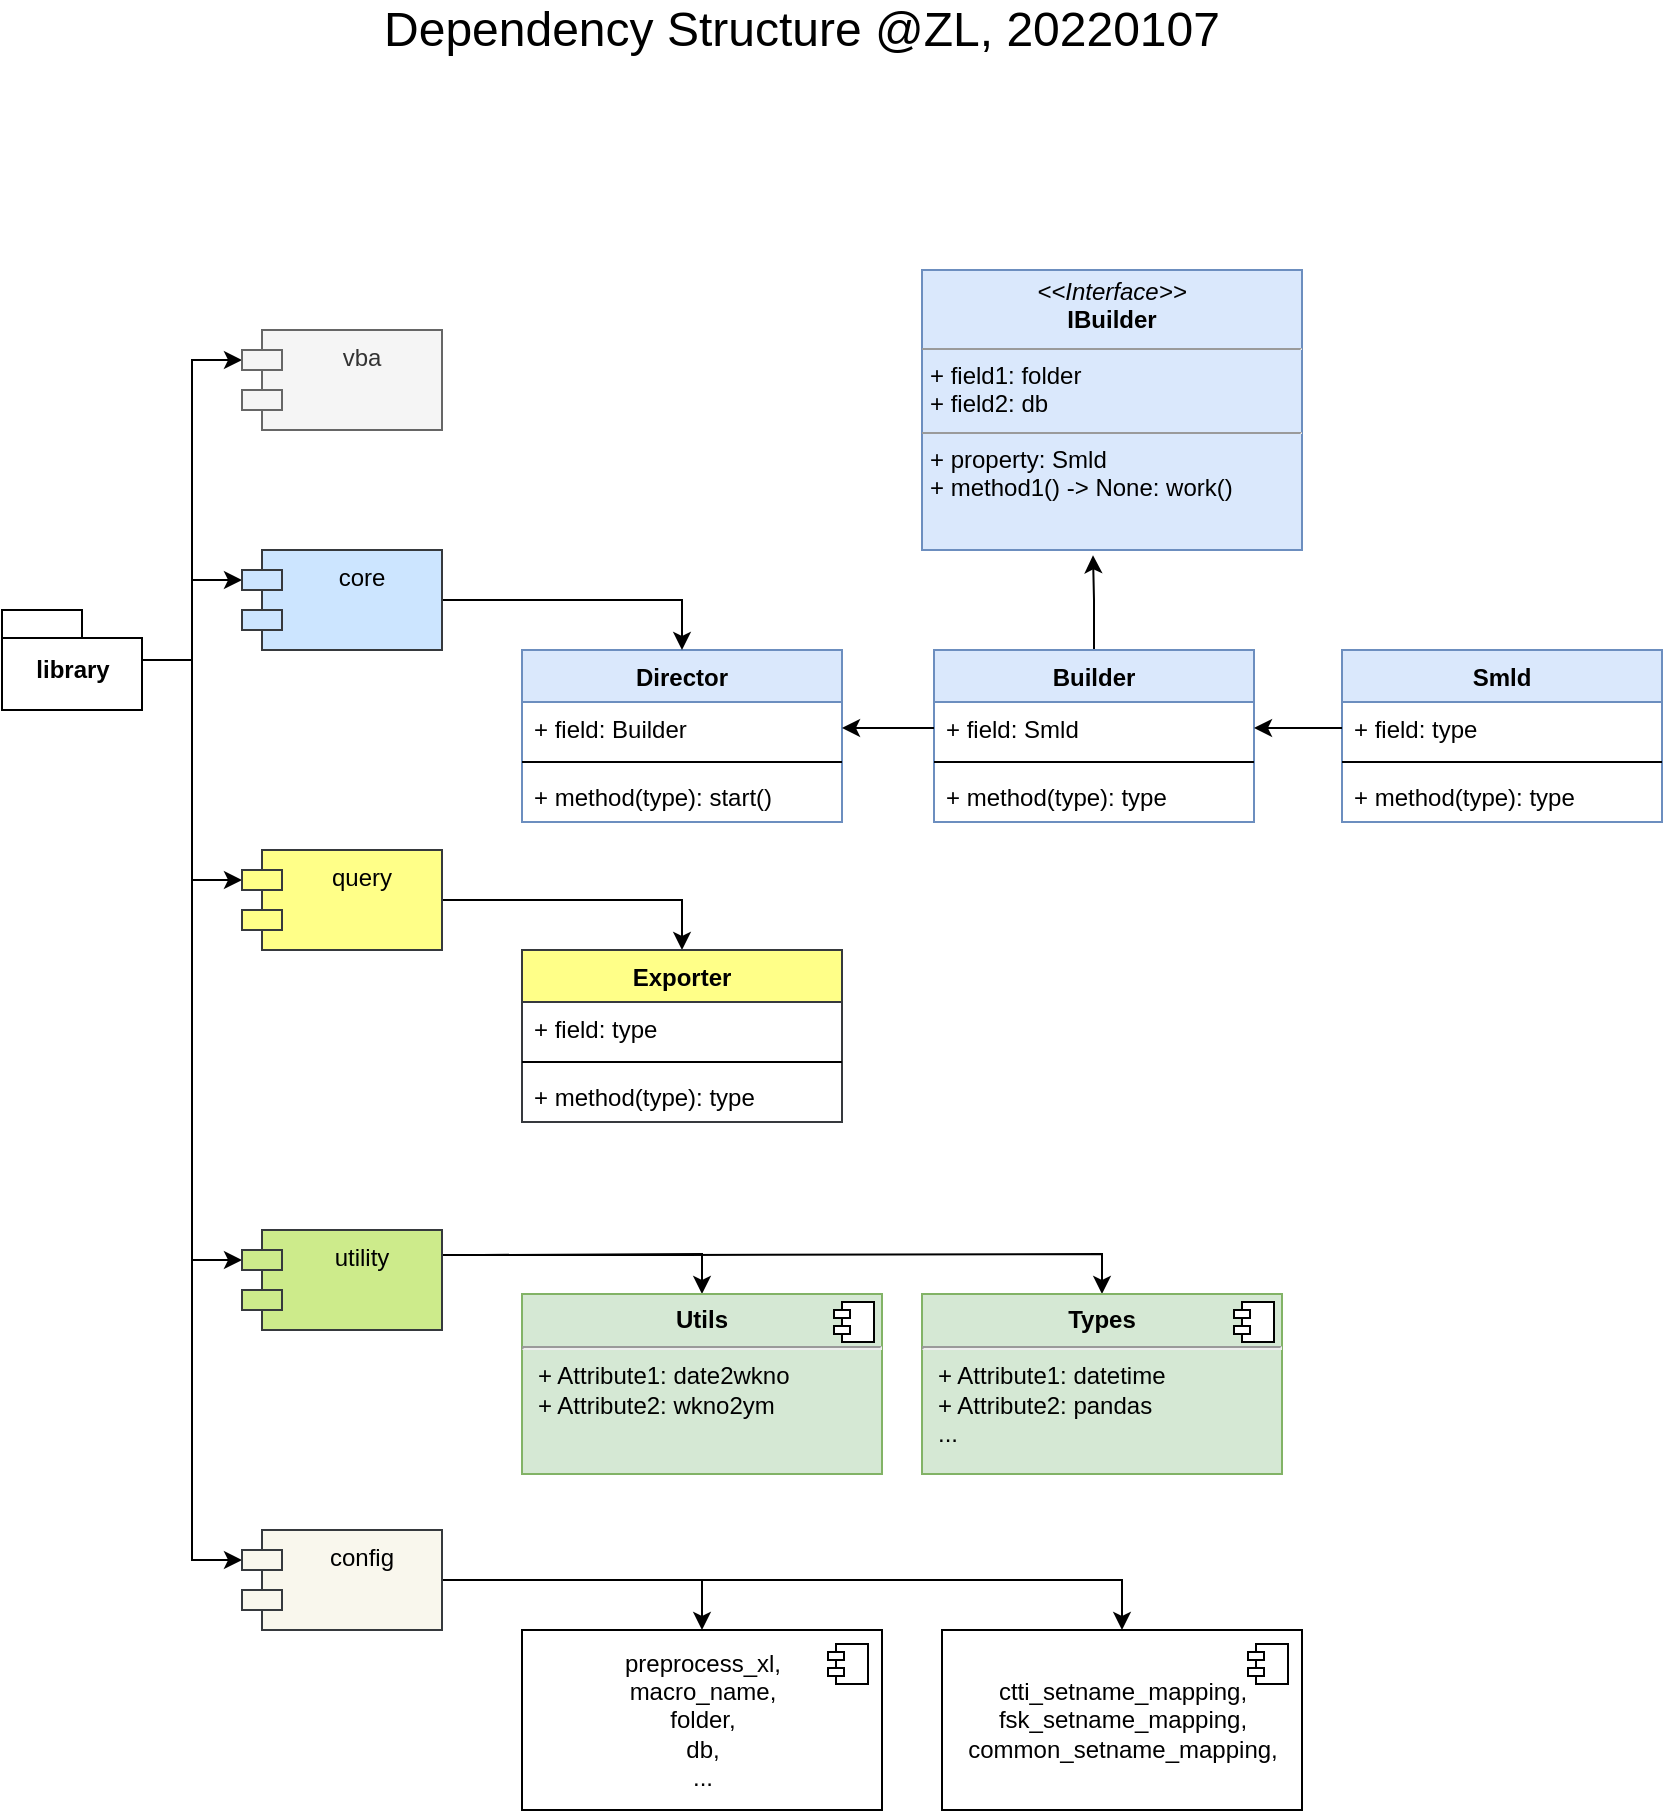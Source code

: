 <mxfile version="16.0.3" type="device"><diagram id="U2sKNmbt91ePbZbEDfSm" name="Page-1"><mxGraphModel dx="1542" dy="820" grid="1" gridSize="10" guides="1" tooltips="1" connect="1" arrows="1" fold="1" page="1" pageScale="1" pageWidth="850" pageHeight="1100" math="0" shadow="0"><root><mxCell id="0"/><mxCell id="1" parent="0"/><mxCell id="zUZHmYPvWfotYNSnRqVh-3" value="Director" style="swimlane;fontStyle=1;align=center;verticalAlign=top;childLayout=stackLayout;horizontal=1;startSize=26;horizontalStack=0;resizeParent=1;resizeParentMax=0;resizeLast=0;collapsible=1;marginBottom=0;fillColor=#dae8fc;strokeColor=#6c8ebf;" vertex="1" parent="1"><mxGeometry x="270" y="355" width="160" height="86" as="geometry"/></mxCell><mxCell id="zUZHmYPvWfotYNSnRqVh-4" value="+ field: Builder" style="text;strokeColor=none;fillColor=none;align=left;verticalAlign=top;spacingLeft=4;spacingRight=4;overflow=hidden;rotatable=0;points=[[0,0.5],[1,0.5]];portConstraint=eastwest;" vertex="1" parent="zUZHmYPvWfotYNSnRqVh-3"><mxGeometry y="26" width="160" height="26" as="geometry"/></mxCell><mxCell id="zUZHmYPvWfotYNSnRqVh-5" value="" style="line;strokeWidth=1;fillColor=none;align=left;verticalAlign=middle;spacingTop=-1;spacingLeft=3;spacingRight=3;rotatable=0;labelPosition=right;points=[];portConstraint=eastwest;" vertex="1" parent="zUZHmYPvWfotYNSnRqVh-3"><mxGeometry y="52" width="160" height="8" as="geometry"/></mxCell><mxCell id="zUZHmYPvWfotYNSnRqVh-6" value="+ method(type): start()" style="text;strokeColor=none;fillColor=none;align=left;verticalAlign=top;spacingLeft=4;spacingRight=4;overflow=hidden;rotatable=0;points=[[0,0.5],[1,0.5]];portConstraint=eastwest;" vertex="1" parent="zUZHmYPvWfotYNSnRqVh-3"><mxGeometry y="60" width="160" height="26" as="geometry"/></mxCell><mxCell id="zUZHmYPvWfotYNSnRqVh-46" style="edgeStyle=orthogonalEdgeStyle;rounded=0;orthogonalLoop=1;jettySize=auto;html=1;entryX=0;entryY=0;entryDx=0;entryDy=15;entryPerimeter=0;" edge="1" parent="1" source="zUZHmYPvWfotYNSnRqVh-7" target="zUZHmYPvWfotYNSnRqVh-9"><mxGeometry relative="1" as="geometry"/></mxCell><mxCell id="zUZHmYPvWfotYNSnRqVh-47" style="edgeStyle=orthogonalEdgeStyle;rounded=0;orthogonalLoop=1;jettySize=auto;html=1;entryX=0;entryY=0;entryDx=0;entryDy=15;entryPerimeter=0;" edge="1" parent="1" source="zUZHmYPvWfotYNSnRqVh-7" target="zUZHmYPvWfotYNSnRqVh-8"><mxGeometry relative="1" as="geometry"/></mxCell><mxCell id="zUZHmYPvWfotYNSnRqVh-48" style="edgeStyle=orthogonalEdgeStyle;rounded=0;orthogonalLoop=1;jettySize=auto;html=1;entryX=0;entryY=0;entryDx=0;entryDy=15;entryPerimeter=0;" edge="1" parent="1" source="zUZHmYPvWfotYNSnRqVh-7" target="zUZHmYPvWfotYNSnRqVh-10"><mxGeometry relative="1" as="geometry"/></mxCell><mxCell id="zUZHmYPvWfotYNSnRqVh-49" style="edgeStyle=orthogonalEdgeStyle;rounded=0;orthogonalLoop=1;jettySize=auto;html=1;entryX=0;entryY=0;entryDx=0;entryDy=15;entryPerimeter=0;" edge="1" parent="1" source="zUZHmYPvWfotYNSnRqVh-7" target="zUZHmYPvWfotYNSnRqVh-22"><mxGeometry relative="1" as="geometry"/></mxCell><mxCell id="zUZHmYPvWfotYNSnRqVh-50" style="edgeStyle=orthogonalEdgeStyle;rounded=0;orthogonalLoop=1;jettySize=auto;html=1;entryX=0;entryY=0;entryDx=0;entryDy=15;entryPerimeter=0;" edge="1" parent="1" source="zUZHmYPvWfotYNSnRqVh-7" target="zUZHmYPvWfotYNSnRqVh-11"><mxGeometry relative="1" as="geometry"/></mxCell><mxCell id="zUZHmYPvWfotYNSnRqVh-7" value="library" style="shape=folder;fontStyle=1;spacingTop=10;tabWidth=40;tabHeight=14;tabPosition=left;html=1;" vertex="1" parent="1"><mxGeometry x="10" y="335" width="70" height="50" as="geometry"/></mxCell><mxCell id="zUZHmYPvWfotYNSnRqVh-58" style="edgeStyle=orthogonalEdgeStyle;rounded=0;orthogonalLoop=1;jettySize=auto;html=1;entryX=0.5;entryY=0;entryDx=0;entryDy=0;" edge="1" parent="1" source="zUZHmYPvWfotYNSnRqVh-8" target="zUZHmYPvWfotYNSnRqVh-3"><mxGeometry relative="1" as="geometry"/></mxCell><mxCell id="zUZHmYPvWfotYNSnRqVh-8" value="core" style="shape=module;align=left;spacingLeft=20;align=center;verticalAlign=top;fillColor=#cce5ff;strokeColor=#36393d;" vertex="1" parent="1"><mxGeometry x="130" y="305" width="100" height="50" as="geometry"/></mxCell><mxCell id="zUZHmYPvWfotYNSnRqVh-9" value="vba" style="shape=module;align=left;spacingLeft=20;align=center;verticalAlign=top;fillColor=#f5f5f5;fontColor=#333333;strokeColor=#666666;" vertex="1" parent="1"><mxGeometry x="130" y="195" width="100" height="50" as="geometry"/></mxCell><mxCell id="zUZHmYPvWfotYNSnRqVh-57" style="edgeStyle=orthogonalEdgeStyle;rounded=0;orthogonalLoop=1;jettySize=auto;html=1;entryX=0.5;entryY=0;entryDx=0;entryDy=0;" edge="1" parent="1" source="zUZHmYPvWfotYNSnRqVh-10" target="zUZHmYPvWfotYNSnRqVh-31"><mxGeometry relative="1" as="geometry"/></mxCell><mxCell id="zUZHmYPvWfotYNSnRqVh-10" value="query" style="shape=module;align=left;spacingLeft=20;align=center;verticalAlign=top;fillColor=#ffff88;strokeColor=#36393d;" vertex="1" parent="1"><mxGeometry x="130" y="455" width="100" height="50" as="geometry"/></mxCell><mxCell id="zUZHmYPvWfotYNSnRqVh-56" style="edgeStyle=orthogonalEdgeStyle;rounded=0;orthogonalLoop=1;jettySize=auto;html=1;entryX=0.5;entryY=0;entryDx=0;entryDy=0;" edge="1" parent="1" source="zUZHmYPvWfotYNSnRqVh-11" target="zUZHmYPvWfotYNSnRqVh-35"><mxGeometry relative="1" as="geometry"/></mxCell><mxCell id="zUZHmYPvWfotYNSnRqVh-61" style="edgeStyle=orthogonalEdgeStyle;rounded=0;orthogonalLoop=1;jettySize=auto;html=1;entryX=0.5;entryY=0;entryDx=0;entryDy=0;" edge="1" parent="1" source="zUZHmYPvWfotYNSnRqVh-11" target="zUZHmYPvWfotYNSnRqVh-59"><mxGeometry relative="1" as="geometry"/></mxCell><mxCell id="zUZHmYPvWfotYNSnRqVh-11" value="config" style="shape=module;align=left;spacingLeft=20;align=center;verticalAlign=top;fillColor=#f9f7ed;strokeColor=#36393d;" vertex="1" parent="1"><mxGeometry x="130" y="795" width="100" height="50" as="geometry"/></mxCell><mxCell id="zUZHmYPvWfotYNSnRqVh-24" style="edgeStyle=orthogonalEdgeStyle;rounded=0;orthogonalLoop=1;jettySize=auto;html=1;entryX=0.45;entryY=1.019;entryDx=0;entryDy=0;entryPerimeter=0;" edge="1" parent="1" source="zUZHmYPvWfotYNSnRqVh-13" target="zUZHmYPvWfotYNSnRqVh-21"><mxGeometry relative="1" as="geometry"/></mxCell><mxCell id="zUZHmYPvWfotYNSnRqVh-13" value="Builder" style="swimlane;fontStyle=1;align=center;verticalAlign=top;childLayout=stackLayout;horizontal=1;startSize=26;horizontalStack=0;resizeParent=1;resizeParentMax=0;resizeLast=0;collapsible=1;marginBottom=0;fillColor=#dae8fc;strokeColor=#6c8ebf;" vertex="1" parent="1"><mxGeometry x="476" y="355" width="160" height="86" as="geometry"/></mxCell><mxCell id="zUZHmYPvWfotYNSnRqVh-14" value="+ field: Smld" style="text;strokeColor=none;fillColor=none;align=left;verticalAlign=top;spacingLeft=4;spacingRight=4;overflow=hidden;rotatable=0;points=[[0,0.5],[1,0.5]];portConstraint=eastwest;" vertex="1" parent="zUZHmYPvWfotYNSnRqVh-13"><mxGeometry y="26" width="160" height="26" as="geometry"/></mxCell><mxCell id="zUZHmYPvWfotYNSnRqVh-15" value="" style="line;strokeWidth=1;fillColor=none;align=left;verticalAlign=middle;spacingTop=-1;spacingLeft=3;spacingRight=3;rotatable=0;labelPosition=right;points=[];portConstraint=eastwest;" vertex="1" parent="zUZHmYPvWfotYNSnRqVh-13"><mxGeometry y="52" width="160" height="8" as="geometry"/></mxCell><mxCell id="zUZHmYPvWfotYNSnRqVh-16" value="+ method(type): type" style="text;strokeColor=none;fillColor=none;align=left;verticalAlign=top;spacingLeft=4;spacingRight=4;overflow=hidden;rotatable=0;points=[[0,0.5],[1,0.5]];portConstraint=eastwest;" vertex="1" parent="zUZHmYPvWfotYNSnRqVh-13"><mxGeometry y="60" width="160" height="26" as="geometry"/></mxCell><mxCell id="zUZHmYPvWfotYNSnRqVh-17" value="Smld" style="swimlane;fontStyle=1;align=center;verticalAlign=top;childLayout=stackLayout;horizontal=1;startSize=26;horizontalStack=0;resizeParent=1;resizeParentMax=0;resizeLast=0;collapsible=1;marginBottom=0;fillColor=#dae8fc;strokeColor=#6c8ebf;" vertex="1" parent="1"><mxGeometry x="680" y="355" width="160" height="86" as="geometry"/></mxCell><mxCell id="zUZHmYPvWfotYNSnRqVh-18" value="+ field: type" style="text;strokeColor=none;fillColor=none;align=left;verticalAlign=top;spacingLeft=4;spacingRight=4;overflow=hidden;rotatable=0;points=[[0,0.5],[1,0.5]];portConstraint=eastwest;" vertex="1" parent="zUZHmYPvWfotYNSnRqVh-17"><mxGeometry y="26" width="160" height="26" as="geometry"/></mxCell><mxCell id="zUZHmYPvWfotYNSnRqVh-19" value="" style="line;strokeWidth=1;fillColor=none;align=left;verticalAlign=middle;spacingTop=-1;spacingLeft=3;spacingRight=3;rotatable=0;labelPosition=right;points=[];portConstraint=eastwest;" vertex="1" parent="zUZHmYPvWfotYNSnRqVh-17"><mxGeometry y="52" width="160" height="8" as="geometry"/></mxCell><mxCell id="zUZHmYPvWfotYNSnRqVh-20" value="+ method(type): type" style="text;strokeColor=none;fillColor=none;align=left;verticalAlign=top;spacingLeft=4;spacingRight=4;overflow=hidden;rotatable=0;points=[[0,0.5],[1,0.5]];portConstraint=eastwest;" vertex="1" parent="zUZHmYPvWfotYNSnRqVh-17"><mxGeometry y="60" width="160" height="26" as="geometry"/></mxCell><mxCell id="zUZHmYPvWfotYNSnRqVh-21" value="&lt;p style=&quot;margin: 0px ; margin-top: 4px ; text-align: center&quot;&gt;&lt;i&gt;&amp;lt;&amp;lt;Interface&amp;gt;&amp;gt;&lt;/i&gt;&lt;br&gt;&lt;b&gt;IBuilder&lt;/b&gt;&lt;/p&gt;&lt;hr size=&quot;1&quot;&gt;&lt;p style=&quot;margin: 0px ; margin-left: 4px&quot;&gt;+ field1: folder&lt;br&gt;&lt;/p&gt;&lt;p style=&quot;margin: 0px ; margin-left: 4px&quot;&gt;+ field2: db&lt;/p&gt;&lt;hr size=&quot;1&quot;&gt;&lt;p style=&quot;margin: 0px ; margin-left: 4px&quot;&gt;+ property: Smld&lt;/p&gt;&lt;p style=&quot;margin: 0px ; margin-left: 4px&quot;&gt;+ method1() -&amp;gt; None: work()&lt;/p&gt;" style="verticalAlign=top;align=left;overflow=fill;fontSize=12;fontFamily=Helvetica;html=1;fillColor=#dae8fc;strokeColor=#6c8ebf;" vertex="1" parent="1"><mxGeometry x="470" y="165" width="190" height="140" as="geometry"/></mxCell><mxCell id="zUZHmYPvWfotYNSnRqVh-53" style="edgeStyle=orthogonalEdgeStyle;rounded=0;orthogonalLoop=1;jettySize=auto;html=1;entryX=0.5;entryY=0;entryDx=0;entryDy=0;exitX=1;exitY=0.25;exitDx=0;exitDy=0;" edge="1" parent="1" source="zUZHmYPvWfotYNSnRqVh-22" target="zUZHmYPvWfotYNSnRqVh-29"><mxGeometry relative="1" as="geometry"/></mxCell><mxCell id="zUZHmYPvWfotYNSnRqVh-55" style="edgeStyle=orthogonalEdgeStyle;rounded=0;orthogonalLoop=1;jettySize=auto;html=1;exitX=1;exitY=0.25;exitDx=0;exitDy=0;entryX=0.5;entryY=0;entryDx=0;entryDy=0;" edge="1" parent="1" source="zUZHmYPvWfotYNSnRqVh-22" target="zUZHmYPvWfotYNSnRqVh-27"><mxGeometry relative="1" as="geometry"/></mxCell><mxCell id="zUZHmYPvWfotYNSnRqVh-22" value="utility" style="shape=module;align=left;spacingLeft=20;align=center;verticalAlign=top;fillColor=#cdeb8b;strokeColor=#36393d;" vertex="1" parent="1"><mxGeometry x="130" y="645" width="100" height="50" as="geometry"/></mxCell><mxCell id="zUZHmYPvWfotYNSnRqVh-25" style="edgeStyle=orthogonalEdgeStyle;rounded=0;orthogonalLoop=1;jettySize=auto;html=1;entryX=1;entryY=0.5;entryDx=0;entryDy=0;" edge="1" parent="1" source="zUZHmYPvWfotYNSnRqVh-18" target="zUZHmYPvWfotYNSnRqVh-14"><mxGeometry relative="1" as="geometry"/></mxCell><mxCell id="zUZHmYPvWfotYNSnRqVh-26" style="edgeStyle=orthogonalEdgeStyle;rounded=0;orthogonalLoop=1;jettySize=auto;html=1;exitX=0;exitY=0.5;exitDx=0;exitDy=0;entryX=1;entryY=0.5;entryDx=0;entryDy=0;" edge="1" parent="1" source="zUZHmYPvWfotYNSnRqVh-14" target="zUZHmYPvWfotYNSnRqVh-4"><mxGeometry relative="1" as="geometry"/></mxCell><mxCell id="zUZHmYPvWfotYNSnRqVh-27" value="&lt;p style=&quot;margin: 0px ; margin-top: 6px ; text-align: center&quot;&gt;&lt;b&gt;Utils&lt;/b&gt;&lt;/p&gt;&lt;hr&gt;&lt;p style=&quot;margin: 0px ; margin-left: 8px&quot;&gt;+ Attribute1: date2wkno&lt;/p&gt;&lt;p style=&quot;margin: 0px ; margin-left: 8px&quot;&gt;+ Attribute2: wkno2ym&lt;/p&gt;" style="align=left;overflow=fill;html=1;dropTarget=0;fillColor=#d5e8d4;strokeColor=#82b366;" vertex="1" parent="1"><mxGeometry x="270" y="677" width="180" height="90" as="geometry"/></mxCell><mxCell id="zUZHmYPvWfotYNSnRqVh-28" value="" style="shape=component;jettyWidth=8;jettyHeight=4;" vertex="1" parent="zUZHmYPvWfotYNSnRqVh-27"><mxGeometry x="1" width="20" height="20" relative="1" as="geometry"><mxPoint x="-24" y="4" as="offset"/></mxGeometry></mxCell><mxCell id="zUZHmYPvWfotYNSnRqVh-29" value="&lt;p style=&quot;margin: 0px ; margin-top: 6px ; text-align: center&quot;&gt;&lt;b&gt;Types&lt;/b&gt;&lt;/p&gt;&lt;hr&gt;&lt;p style=&quot;margin: 0px ; margin-left: 8px&quot;&gt;+ Attribute1: datetime&lt;br&gt;+ Attribute2: pandas&lt;/p&gt;&lt;p style=&quot;margin: 0px ; margin-left: 8px&quot;&gt;...&lt;/p&gt;" style="align=left;overflow=fill;html=1;dropTarget=0;fillColor=#d5e8d4;strokeColor=#82b366;" vertex="1" parent="1"><mxGeometry x="470" y="677" width="180" height="90" as="geometry"/></mxCell><mxCell id="zUZHmYPvWfotYNSnRqVh-30" value="" style="shape=component;jettyWidth=8;jettyHeight=4;" vertex="1" parent="zUZHmYPvWfotYNSnRqVh-29"><mxGeometry x="1" width="20" height="20" relative="1" as="geometry"><mxPoint x="-24" y="4" as="offset"/></mxGeometry></mxCell><mxCell id="zUZHmYPvWfotYNSnRqVh-31" value="Exporter" style="swimlane;fontStyle=1;align=center;verticalAlign=top;childLayout=stackLayout;horizontal=1;startSize=26;horizontalStack=0;resizeParent=1;resizeParentMax=0;resizeLast=0;collapsible=1;marginBottom=0;fillColor=#ffff88;strokeColor=#36393d;" vertex="1" parent="1"><mxGeometry x="270" y="505" width="160" height="86" as="geometry"/></mxCell><mxCell id="zUZHmYPvWfotYNSnRqVh-32" value="+ field: type" style="text;strokeColor=none;fillColor=none;align=left;verticalAlign=top;spacingLeft=4;spacingRight=4;overflow=hidden;rotatable=0;points=[[0,0.5],[1,0.5]];portConstraint=eastwest;" vertex="1" parent="zUZHmYPvWfotYNSnRqVh-31"><mxGeometry y="26" width="160" height="26" as="geometry"/></mxCell><mxCell id="zUZHmYPvWfotYNSnRqVh-33" value="" style="line;strokeWidth=1;fillColor=none;align=left;verticalAlign=middle;spacingTop=-1;spacingLeft=3;spacingRight=3;rotatable=0;labelPosition=right;points=[];portConstraint=eastwest;" vertex="1" parent="zUZHmYPvWfotYNSnRqVh-31"><mxGeometry y="52" width="160" height="8" as="geometry"/></mxCell><mxCell id="zUZHmYPvWfotYNSnRqVh-34" value="+ method(type): type" style="text;strokeColor=none;fillColor=none;align=left;verticalAlign=top;spacingLeft=4;spacingRight=4;overflow=hidden;rotatable=0;points=[[0,0.5],[1,0.5]];portConstraint=eastwest;" vertex="1" parent="zUZHmYPvWfotYNSnRqVh-31"><mxGeometry y="60" width="160" height="26" as="geometry"/></mxCell><mxCell id="zUZHmYPvWfotYNSnRqVh-35" value="preprocess_xl,&lt;br&gt;macro_name,&lt;br&gt;folder,&lt;br&gt;db,&lt;br&gt;..." style="html=1;dropTarget=0;" vertex="1" parent="1"><mxGeometry x="270" y="845" width="180" height="90" as="geometry"/></mxCell><mxCell id="zUZHmYPvWfotYNSnRqVh-36" value="" style="shape=module;jettyWidth=8;jettyHeight=4;" vertex="1" parent="zUZHmYPvWfotYNSnRqVh-35"><mxGeometry x="1" width="20" height="20" relative="1" as="geometry"><mxPoint x="-27" y="7" as="offset"/></mxGeometry></mxCell><mxCell id="zUZHmYPvWfotYNSnRqVh-59" value="ctti_setname_mapping,&lt;br&gt;fsk_setname_mapping,&lt;br&gt;common_setname_mapping," style="html=1;dropTarget=0;" vertex="1" parent="1"><mxGeometry x="480" y="845" width="180" height="90" as="geometry"/></mxCell><mxCell id="zUZHmYPvWfotYNSnRqVh-60" value="" style="shape=module;jettyWidth=8;jettyHeight=4;" vertex="1" parent="zUZHmYPvWfotYNSnRqVh-59"><mxGeometry x="1" width="20" height="20" relative="1" as="geometry"><mxPoint x="-27" y="7" as="offset"/></mxGeometry></mxCell><mxCell id="zUZHmYPvWfotYNSnRqVh-62" value="Dependency Structure @ZL, 20220107" style="text;html=1;strokeColor=none;fillColor=none;align=center;verticalAlign=middle;whiteSpace=wrap;rounded=0;fontSize=24;" vertex="1" parent="1"><mxGeometry x="110" y="30" width="600" height="30" as="geometry"/></mxCell></root></mxGraphModel></diagram></mxfile>